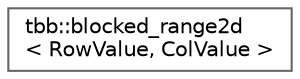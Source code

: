 digraph "类继承关系图"
{
 // LATEX_PDF_SIZE
  bgcolor="transparent";
  edge [fontname=Helvetica,fontsize=10,labelfontname=Helvetica,labelfontsize=10];
  node [fontname=Helvetica,fontsize=10,shape=box,height=0.2,width=0.4];
  rankdir="LR";
  Node0 [id="Node000000",label="tbb::blocked_range2d\l\< RowValue, ColValue \>",height=0.2,width=0.4,color="grey40", fillcolor="white", style="filled",URL="$classtbb_1_1blocked__range2d.html",tooltip="A 2-dimensional range that models the Range concept."];
}
